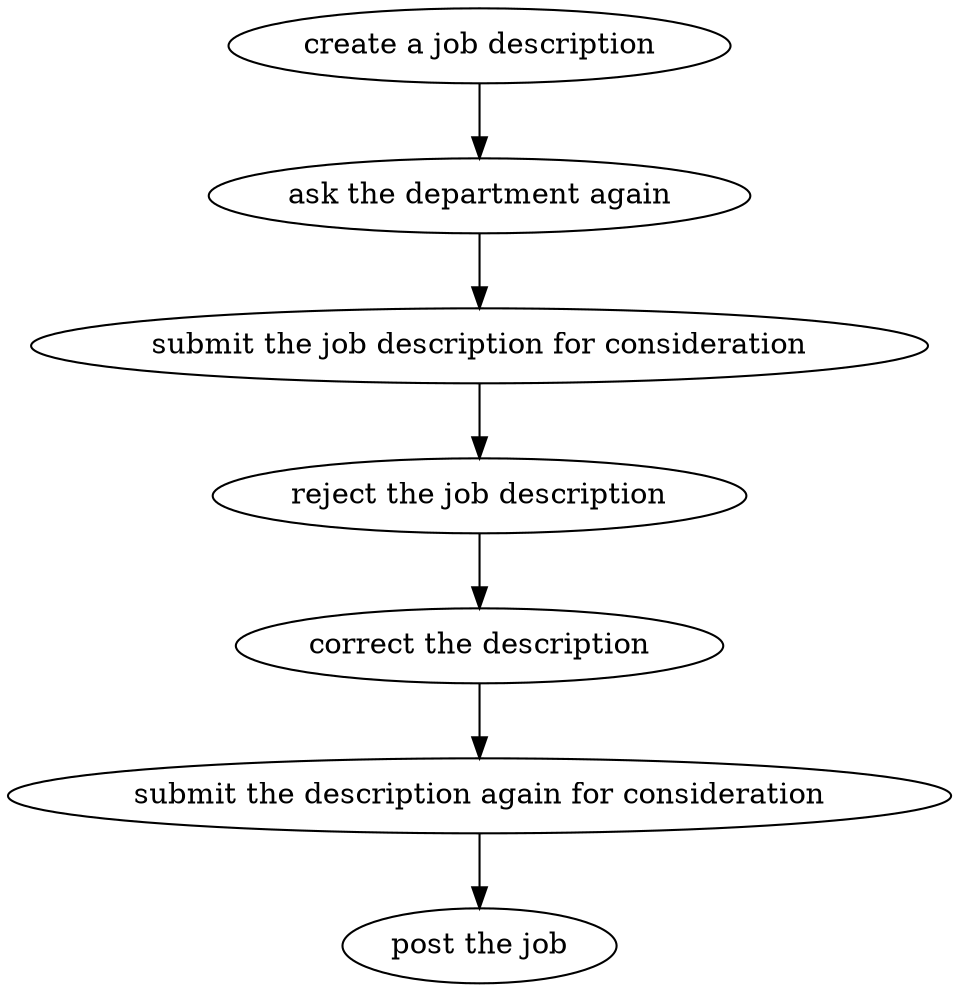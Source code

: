strict digraph "doc-8.2" {
	graph [name="doc-8.2"];
	"create a job description"	[attrs="{'type': 'Activity', 'label': 'create a job description'}"];
	"ask the department again"	[attrs="{'type': 'Activity', 'label': 'ask the department again'}"];
	"create a job description" -> "ask the department again"	[attrs="{'type': 'flow', 'label': 'flow'}"];
	"submit the job description for consideration"	[attrs="{'type': 'Activity', 'label': 'submit the job description for consideration'}"];
	"ask the department again" -> "submit the job description for consideration"	[attrs="{'type': 'flow', 'label': 'flow'}"];
	"reject the job description"	[attrs="{'type': 'Activity', 'label': 'reject the job description'}"];
	"submit the job description for consideration" -> "reject the job description"	[attrs="{'type': 'flow', 'label': 'flow'}"];
	"correct the description"	[attrs="{'type': 'Activity', 'label': 'correct the description'}"];
	"reject the job description" -> "correct the description"	[attrs="{'type': 'flow', 'label': 'flow'}"];
	"submit the description again for consideration"	[attrs="{'type': 'Activity', 'label': 'submit the description again for consideration'}"];
	"correct the description" -> "submit the description again for consideration"	[attrs="{'type': 'flow', 'label': 'flow'}"];
	"post the job"	[attrs="{'type': 'Activity', 'label': 'post the job'}"];
	"submit the description again for consideration" -> "post the job"	[attrs="{'type': 'flow', 'label': 'flow'}"];
}

